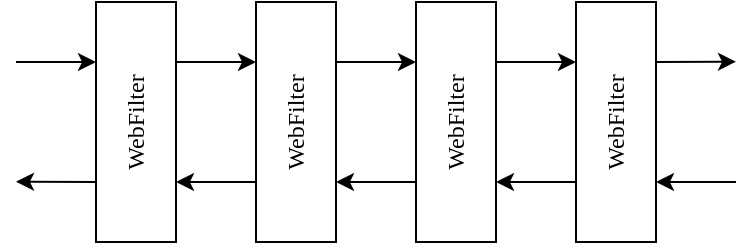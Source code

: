 <mxfile version="14.4.3" type="device" pages="6"><diagram id="INsGj19NE4y17vhTsg02" name="WebFilter"><mxGraphModel dx="1038" dy="548" grid="1" gridSize="10" guides="1" tooltips="1" connect="1" arrows="1" fold="1" page="1" pageScale="1" pageWidth="827" pageHeight="1169" math="0" shadow="0"><root><mxCell id="0"/><mxCell id="1" parent="0"/><mxCell id="e8nJYLNTU3flBM9s5x7H-12" style="rounded=0;orthogonalLoop=1;jettySize=auto;html=1;exitX=1;exitY=0.25;exitDx=0;exitDy=0;entryX=0;entryY=0.25;entryDx=0;entryDy=0;" parent="1" source="e8nJYLNTU3flBM9s5x7H-1" target="e8nJYLNTU3flBM9s5x7H-3" edge="1"><mxGeometry relative="1" as="geometry"/></mxCell><mxCell id="e8nJYLNTU3flBM9s5x7H-20" style="rounded=0;orthogonalLoop=1;jettySize=auto;html=1;exitX=0;exitY=0.75;exitDx=0;exitDy=0;" parent="1" source="e8nJYLNTU3flBM9s5x7H-1" edge="1"><mxGeometry relative="1" as="geometry"><mxPoint x="40" y="129.857" as="targetPoint"/></mxGeometry></mxCell><mxCell id="e8nJYLNTU3flBM9s5x7H-1" value="WebFilter" style="rounded=0;whiteSpace=wrap;html=1;horizontal=0;fontFamily=Lucida Console;" parent="1" vertex="1"><mxGeometry x="80" y="40" width="40" height="120" as="geometry"/></mxCell><mxCell id="e8nJYLNTU3flBM9s5x7H-15" style="rounded=0;orthogonalLoop=1;jettySize=auto;html=1;exitX=1;exitY=0.25;exitDx=0;exitDy=0;entryX=0;entryY=0.25;entryDx=0;entryDy=0;" parent="1" source="e8nJYLNTU3flBM9s5x7H-2" target="e8nJYLNTU3flBM9s5x7H-4" edge="1"><mxGeometry relative="1" as="geometry"/></mxCell><mxCell id="e8nJYLNTU3flBM9s5x7H-17" style="rounded=0;orthogonalLoop=1;jettySize=auto;html=1;exitX=0;exitY=0.75;exitDx=0;exitDy=0;entryX=1;entryY=0.75;entryDx=0;entryDy=0;" parent="1" source="e8nJYLNTU3flBM9s5x7H-2" target="e8nJYLNTU3flBM9s5x7H-3" edge="1"><mxGeometry relative="1" as="geometry"/></mxCell><mxCell id="e8nJYLNTU3flBM9s5x7H-2" value="WebFilter" style="rounded=0;whiteSpace=wrap;html=1;horizontal=0;fontFamily=Lucida Console;" parent="1" vertex="1"><mxGeometry x="240" y="40" width="40" height="120" as="geometry"/></mxCell><mxCell id="e8nJYLNTU3flBM9s5x7H-14" style="rounded=0;orthogonalLoop=1;jettySize=auto;html=1;exitX=1;exitY=0.25;exitDx=0;exitDy=0;entryX=0;entryY=0.25;entryDx=0;entryDy=0;" parent="1" source="e8nJYLNTU3flBM9s5x7H-3" target="e8nJYLNTU3flBM9s5x7H-2" edge="1"><mxGeometry relative="1" as="geometry"/></mxCell><mxCell id="e8nJYLNTU3flBM9s5x7H-18" style="rounded=0;orthogonalLoop=1;jettySize=auto;html=1;exitX=0;exitY=0.75;exitDx=0;exitDy=0;entryX=1;entryY=0.75;entryDx=0;entryDy=0;" parent="1" source="e8nJYLNTU3flBM9s5x7H-3" target="e8nJYLNTU3flBM9s5x7H-1" edge="1"><mxGeometry relative="1" as="geometry"/></mxCell><mxCell id="e8nJYLNTU3flBM9s5x7H-3" value="WebFilter" style="rounded=0;whiteSpace=wrap;html=1;horizontal=0;fontFamily=Lucida Console;" parent="1" vertex="1"><mxGeometry x="160" y="40" width="40" height="120" as="geometry"/></mxCell><mxCell id="e8nJYLNTU3flBM9s5x7H-16" style="rounded=0;orthogonalLoop=1;jettySize=auto;html=1;exitX=0;exitY=0.75;exitDx=0;exitDy=0;entryX=1;entryY=0.75;entryDx=0;entryDy=0;" parent="1" source="e8nJYLNTU3flBM9s5x7H-4" target="e8nJYLNTU3flBM9s5x7H-2" edge="1"><mxGeometry relative="1" as="geometry"/></mxCell><mxCell id="e8nJYLNTU3flBM9s5x7H-21" style="rounded=0;orthogonalLoop=1;jettySize=auto;html=1;exitX=1;exitY=0.25;exitDx=0;exitDy=0;" parent="1" source="e8nJYLNTU3flBM9s5x7H-4" edge="1"><mxGeometry relative="1" as="geometry"><mxPoint x="400" y="69.857" as="targetPoint"/></mxGeometry></mxCell><mxCell id="e8nJYLNTU3flBM9s5x7H-4" value="WebFilter" style="rounded=0;whiteSpace=wrap;html=1;horizontal=0;fontFamily=Lucida Console;" parent="1" vertex="1"><mxGeometry x="320" y="40" width="40" height="120" as="geometry"/></mxCell><mxCell id="e8nJYLNTU3flBM9s5x7H-19" style="rounded=0;orthogonalLoop=1;jettySize=auto;html=1;entryX=0;entryY=0.25;entryDx=0;entryDy=0;" parent="1" target="e8nJYLNTU3flBM9s5x7H-1" edge="1"><mxGeometry relative="1" as="geometry"><mxPoint x="40" y="70" as="sourcePoint"/><mxPoint x="70" y="90" as="targetPoint"/></mxGeometry></mxCell><mxCell id="e8nJYLNTU3flBM9s5x7H-22" style="rounded=0;orthogonalLoop=1;jettySize=auto;html=1;entryX=1;entryY=0.75;entryDx=0;entryDy=0;" parent="1" target="e8nJYLNTU3flBM9s5x7H-4" edge="1"><mxGeometry relative="1" as="geometry"><mxPoint x="400" y="130" as="sourcePoint"/><mxPoint x="360" y="140" as="targetPoint"/></mxGeometry></mxCell></root></mxGraphModel></diagram><diagram id="vtHeplKqK4hlfpbMbXCD" name="WebFilter - sample"><mxGraphModel dx="716" dy="378" grid="1" gridSize="10" guides="1" tooltips="1" connect="1" arrows="1" fold="1" page="1" pageScale="1" pageWidth="827" pageHeight="1169" math="0" shadow="0"><root><mxCell id="yGyiL7U-hBLYi1Ir2Ibq-0"/><mxCell id="yGyiL7U-hBLYi1Ir2Ibq-1" parent="yGyiL7U-hBLYi1Ir2Ibq-0"/><mxCell id="BKNq5CFLdUPYfzC3ZP60-0" style="rounded=0;orthogonalLoop=1;jettySize=auto;html=1;exitX=1;exitY=0.25;exitDx=0;exitDy=0;entryX=0;entryY=0.25;entryDx=0;entryDy=0;fontFamily=Lucida Console;" edge="1" parent="yGyiL7U-hBLYi1Ir2Ibq-1" source="BKNq5CFLdUPYfzC3ZP60-2" target="BKNq5CFLdUPYfzC3ZP60-8"><mxGeometry relative="1" as="geometry"/></mxCell><mxCell id="BKNq5CFLdUPYfzC3ZP60-1" style="rounded=0;orthogonalLoop=1;jettySize=auto;html=1;exitX=0;exitY=0.75;exitDx=0;exitDy=0;fontFamily=Lucida Console;" edge="1" parent="yGyiL7U-hBLYi1Ir2Ibq-1" source="BKNq5CFLdUPYfzC3ZP60-2"><mxGeometry relative="1" as="geometry"><mxPoint x="40" y="145" as="targetPoint"/></mxGeometry></mxCell><mxCell id="BKNq5CFLdUPYfzC3ZP60-2" value="MetricsWebFilter" style="rounded=0;whiteSpace=wrap;html=1;horizontal=0;fontFamily=Lucida Console;" vertex="1" parent="yGyiL7U-hBLYi1Ir2Ibq-1"><mxGeometry x="80" y="40" width="40" height="140" as="geometry"/></mxCell><mxCell id="BKNq5CFLdUPYfzC3ZP60-3" style="rounded=0;orthogonalLoop=1;jettySize=auto;html=1;exitX=1;exitY=0.25;exitDx=0;exitDy=0;fontFamily=Lucida Console;" edge="1" parent="yGyiL7U-hBLYi1Ir2Ibq-1" source="BKNq5CFLdUPYfzC3ZP60-5"><mxGeometry relative="1" as="geometry"><mxPoint x="320" y="75" as="targetPoint"/></mxGeometry></mxCell><mxCell id="BKNq5CFLdUPYfzC3ZP60-4" style="rounded=0;orthogonalLoop=1;jettySize=auto;html=1;exitX=0;exitY=0.75;exitDx=0;exitDy=0;entryX=1;entryY=0.75;entryDx=0;entryDy=0;fontFamily=Lucida Console;" edge="1" parent="yGyiL7U-hBLYi1Ir2Ibq-1" source="BKNq5CFLdUPYfzC3ZP60-5" target="BKNq5CFLdUPYfzC3ZP60-8"><mxGeometry relative="1" as="geometry"/></mxCell><mxCell id="BKNq5CFLdUPYfzC3ZP60-5" value="HeadersFilter" style="rounded=0;whiteSpace=wrap;html=1;horizontal=0;fontFamily=Lucida Console;" vertex="1" parent="yGyiL7U-hBLYi1Ir2Ibq-1"><mxGeometry x="240" y="40" width="40" height="140" as="geometry"/></mxCell><mxCell id="BKNq5CFLdUPYfzC3ZP60-6" style="rounded=0;orthogonalLoop=1;jettySize=auto;html=1;exitX=1;exitY=0.25;exitDx=0;exitDy=0;entryX=0;entryY=0.25;entryDx=0;entryDy=0;fontFamily=Lucida Console;" edge="1" parent="yGyiL7U-hBLYi1Ir2Ibq-1" source="BKNq5CFLdUPYfzC3ZP60-8" target="BKNq5CFLdUPYfzC3ZP60-5"><mxGeometry relative="1" as="geometry"/></mxCell><mxCell id="BKNq5CFLdUPYfzC3ZP60-7" style="rounded=0;orthogonalLoop=1;jettySize=auto;html=1;exitX=0;exitY=0.75;exitDx=0;exitDy=0;entryX=1;entryY=0.75;entryDx=0;entryDy=0;fontFamily=Lucida Console;" edge="1" parent="yGyiL7U-hBLYi1Ir2Ibq-1" source="BKNq5CFLdUPYfzC3ZP60-8" target="BKNq5CFLdUPYfzC3ZP60-2"><mxGeometry relative="1" as="geometry"/></mxCell><mxCell id="BKNq5CFLdUPYfzC3ZP60-8" value="WebFilterChainProxy" style="rounded=0;whiteSpace=wrap;html=1;horizontal=0;fontFamily=Lucida Console;" vertex="1" parent="yGyiL7U-hBLYi1Ir2Ibq-1"><mxGeometry x="160" y="40" width="40" height="140" as="geometry"/></mxCell><mxCell id="BKNq5CFLdUPYfzC3ZP60-9" style="rounded=0;orthogonalLoop=1;jettySize=auto;html=1;entryX=1;entryY=0.75;entryDx=0;entryDy=0;fontFamily=Lucida Console;" edge="1" parent="yGyiL7U-hBLYi1Ir2Ibq-1" target="BKNq5CFLdUPYfzC3ZP60-5"><mxGeometry relative="1" as="geometry"><mxPoint x="320" y="145" as="sourcePoint"/></mxGeometry></mxCell><mxCell id="BKNq5CFLdUPYfzC3ZP60-12" style="rounded=0;orthogonalLoop=1;jettySize=auto;html=1;entryX=0;entryY=0.25;entryDx=0;entryDy=0;fontFamily=Lucida Console;" edge="1" parent="yGyiL7U-hBLYi1Ir2Ibq-1" target="BKNq5CFLdUPYfzC3ZP60-2"><mxGeometry relative="1" as="geometry"><mxPoint x="40" y="75" as="sourcePoint"/><mxPoint x="70" y="90" as="targetPoint"/></mxGeometry></mxCell></root></mxGraphModel></diagram><diagram name="WebFilter - ServerWebExchangeReactorContextWebFilter" id="Vuu1TOnax6_1tu5ZBRcQ"><mxGraphModel dx="1029" dy="548" grid="1" gridSize="10" guides="1" tooltips="1" connect="1" arrows="1" fold="1" page="1" pageScale="1" pageWidth="827" pageHeight="1169" math="0" shadow="0"><root><mxCell id="1gv_JB2Yxs4mmamlClW--0"/><mxCell id="1gv_JB2Yxs4mmamlClW--1" parent="1gv_JB2Yxs4mmamlClW--0"/><mxCell id="a1_Stft8F4IO3RaK1XYy-0" value="&lt;span style=&quot;background-color: rgb(255, 255, 255); font-size: 14px;&quot;&gt;WebFilterChainProxy&lt;/span&gt;" style="rounded=0;whiteSpace=wrap;html=1;fontFamily=Lucida Console;verticalAlign=top;fontSize=14;" vertex="1" parent="1gv_JB2Yxs4mmamlClW--1"><mxGeometry x="60" y="40" width="640" height="380" as="geometry"/></mxCell><mxCell id="1gv_JB2Yxs4mmamlClW--2" style="rounded=0;orthogonalLoop=1;jettySize=auto;html=1;exitX=1;exitY=0.25;exitDx=0;exitDy=0;entryX=0;entryY=0.25;entryDx=0;entryDy=0;fontFamily=Lucida Console;" edge="1" parent="1gv_JB2Yxs4mmamlClW--1" source="1gv_JB2Yxs4mmamlClW--4" target="1gv_JB2Yxs4mmamlClW--10"><mxGeometry relative="1" as="geometry"/></mxCell><mxCell id="1gv_JB2Yxs4mmamlClW--3" style="rounded=0;orthogonalLoop=1;jettySize=auto;html=1;exitX=0;exitY=0.75;exitDx=0;exitDy=0;fontFamily=Lucida Console;dashed=1;" edge="1" parent="1gv_JB2Yxs4mmamlClW--1" source="1gv_JB2Yxs4mmamlClW--4"><mxGeometry relative="1" as="geometry"><mxPoint x="40" y="320" as="targetPoint"/></mxGeometry></mxCell><mxCell id="1gv_JB2Yxs4mmamlClW--4" value="ServerWebExchangeReactorContextWebFilter" style="rounded=0;whiteSpace=wrap;html=1;horizontal=0;fontFamily=Lucida Console;" vertex="1" parent="1gv_JB2Yxs4mmamlClW--1"><mxGeometry x="80" y="80" width="40" height="320" as="geometry"/></mxCell><mxCell id="1gv_JB2Yxs4mmamlClW--6" style="rounded=0;orthogonalLoop=1;jettySize=auto;html=1;exitX=0;exitY=0.75;exitDx=0;exitDy=0;entryX=1;entryY=0.75;entryDx=0;entryDy=0;fontFamily=Lucida Console;" edge="1" parent="1gv_JB2Yxs4mmamlClW--1" source="1gv_JB2Yxs4mmamlClW--7" target="1gv_JB2Yxs4mmamlClW--10"><mxGeometry relative="1" as="geometry"/></mxCell><mxCell id="1gv_JB2Yxs4mmamlClW--7" value="ReactorContextWebFilter" style="rounded=0;whiteSpace=wrap;html=1;horizontal=0;fontFamily=Lucida Console;" vertex="1" parent="1gv_JB2Yxs4mmamlClW--1"><mxGeometry x="240" y="80" width="40" height="320" as="geometry"/></mxCell><mxCell id="1gv_JB2Yxs4mmamlClW--8" style="rounded=0;orthogonalLoop=1;jettySize=auto;html=1;exitX=1;exitY=0.25;exitDx=0;exitDy=0;entryX=0;entryY=0.25;entryDx=0;entryDy=0;fontFamily=Lucida Console;" edge="1" parent="1gv_JB2Yxs4mmamlClW--1" source="1gv_JB2Yxs4mmamlClW--10" target="1gv_JB2Yxs4mmamlClW--7"><mxGeometry relative="1" as="geometry"/></mxCell><mxCell id="1gv_JB2Yxs4mmamlClW--9" style="rounded=0;orthogonalLoop=1;jettySize=auto;html=1;exitX=0;exitY=0.75;exitDx=0;exitDy=0;entryX=1;entryY=0.75;entryDx=0;entryDy=0;fontFamily=Lucida Console;" edge="1" parent="1gv_JB2Yxs4mmamlClW--1" source="1gv_JB2Yxs4mmamlClW--10" target="1gv_JB2Yxs4mmamlClW--4"><mxGeometry relative="1" as="geometry"/></mxCell><mxCell id="1gv_JB2Yxs4mmamlClW--10" value="HttpHeaderWriterWebFilter" style="rounded=0;whiteSpace=wrap;html=1;horizontal=0;fontFamily=Lucida Console;" vertex="1" parent="1gv_JB2Yxs4mmamlClW--1"><mxGeometry x="160" y="80" width="40" height="320" as="geometry"/></mxCell><mxCell id="1gv_JB2Yxs4mmamlClW--12" style="rounded=0;orthogonalLoop=1;jettySize=auto;html=1;entryX=0;entryY=0.25;entryDx=0;entryDy=0;fontFamily=Lucida Console;dashed=1;" edge="1" parent="1gv_JB2Yxs4mmamlClW--1" target="1gv_JB2Yxs4mmamlClW--4"><mxGeometry relative="1" as="geometry"><mxPoint x="40" y="160" as="sourcePoint"/><mxPoint x="70" y="130" as="targetPoint"/></mxGeometry></mxCell><mxCell id="1gv_JB2Yxs4mmamlClW--13" style="rounded=0;orthogonalLoop=1;jettySize=auto;html=1;exitX=1;exitY=0.25;exitDx=0;exitDy=0;entryX=0;entryY=0.25;entryDx=0;entryDy=0;fontFamily=Lucida Console;" edge="1" parent="1gv_JB2Yxs4mmamlClW--1" source="1gv_JB2Yxs4mmamlClW--15" target="1gv_JB2Yxs4mmamlClW--20"><mxGeometry relative="1" as="geometry"/></mxCell><mxCell id="1gv_JB2Yxs4mmamlClW--14" style="rounded=0;orthogonalLoop=1;jettySize=auto;html=1;exitX=0;exitY=0.75;exitDx=0;exitDy=0;entryX=1;entryY=0.75;entryDx=0;entryDy=0;fontFamily=Lucida Console;" edge="1" parent="1gv_JB2Yxs4mmamlClW--1" source="1gv_JB2Yxs4mmamlClW--15" target="1gv_JB2Yxs4mmamlClW--7"><mxGeometry relative="1" as="geometry"><mxPoint x="320" y="268" as="targetPoint"/></mxGeometry></mxCell><mxCell id="1gv_JB2Yxs4mmamlClW--15" value="OAuth2AuthorizationRequestRedirectWebFilter" style="rounded=0;whiteSpace=wrap;html=1;horizontal=0;fontFamily=Lucida Console;" vertex="1" parent="1gv_JB2Yxs4mmamlClW--1"><mxGeometry x="320" y="80" width="40" height="320" as="geometry"/></mxCell><mxCell id="1gv_JB2Yxs4mmamlClW--16" style="rounded=0;orthogonalLoop=1;jettySize=auto;html=1;exitX=0;exitY=0.75;exitDx=0;exitDy=0;entryX=1;entryY=0.75;entryDx=0;entryDy=0;fontFamily=Lucida Console;" edge="1" parent="1gv_JB2Yxs4mmamlClW--1" source="1gv_JB2Yxs4mmamlClW--17" target="1gv_JB2Yxs4mmamlClW--20"><mxGeometry relative="1" as="geometry"/></mxCell><mxCell id="1gv_JB2Yxs4mmamlClW--26" style="edgeStyle=none;rounded=0;orthogonalLoop=1;jettySize=auto;html=1;exitX=1;exitY=0.25;exitDx=0;exitDy=0;entryX=0;entryY=0.25;entryDx=0;entryDy=0;fontFamily=Lucida Console;" edge="1" parent="1gv_JB2Yxs4mmamlClW--1" source="1gv_JB2Yxs4mmamlClW--17" target="1gv_JB2Yxs4mmamlClW--25"><mxGeometry relative="1" as="geometry"/></mxCell><mxCell id="1gv_JB2Yxs4mmamlClW--17" value="AuthenticationWebFilter" style="rounded=0;whiteSpace=wrap;html=1;horizontal=0;fontFamily=Lucida Console;" vertex="1" parent="1gv_JB2Yxs4mmamlClW--1"><mxGeometry x="480" y="80" width="40" height="320" as="geometry"/></mxCell><mxCell id="1gv_JB2Yxs4mmamlClW--18" style="rounded=0;orthogonalLoop=1;jettySize=auto;html=1;exitX=1;exitY=0.25;exitDx=0;exitDy=0;entryX=0;entryY=0.25;entryDx=0;entryDy=0;fontFamily=Lucida Console;" edge="1" parent="1gv_JB2Yxs4mmamlClW--1" source="1gv_JB2Yxs4mmamlClW--20" target="1gv_JB2Yxs4mmamlClW--17"><mxGeometry relative="1" as="geometry"/></mxCell><mxCell id="1gv_JB2Yxs4mmamlClW--19" style="rounded=0;orthogonalLoop=1;jettySize=auto;html=1;exitX=0;exitY=0.75;exitDx=0;exitDy=0;entryX=1;entryY=0.75;entryDx=0;entryDy=0;fontFamily=Lucida Console;" edge="1" parent="1gv_JB2Yxs4mmamlClW--1" source="1gv_JB2Yxs4mmamlClW--20" target="1gv_JB2Yxs4mmamlClW--15"><mxGeometry relative="1" as="geometry"/></mxCell><mxCell id="1gv_JB2Yxs4mmamlClW--20" value="OAuth2LoginAuthenticationWebFilter" style="rounded=0;whiteSpace=wrap;html=1;horizontal=0;fontFamily=Lucida Console;" vertex="1" parent="1gv_JB2Yxs4mmamlClW--1"><mxGeometry x="400" y="80" width="40" height="320" as="geometry"/></mxCell><mxCell id="1gv_JB2Yxs4mmamlClW--21" style="rounded=0;orthogonalLoop=1;jettySize=auto;html=1;entryX=0;entryY=0.25;entryDx=0;entryDy=0;exitX=1;exitY=0.25;exitDx=0;exitDy=0;fontFamily=Lucida Console;" edge="1" parent="1gv_JB2Yxs4mmamlClW--1" target="1gv_JB2Yxs4mmamlClW--15" source="1gv_JB2Yxs4mmamlClW--7"><mxGeometry relative="1" as="geometry"><mxPoint x="320" y="143" as="sourcePoint"/><mxPoint x="350" y="130" as="targetPoint"/></mxGeometry></mxCell><mxCell id="1gv_JB2Yxs4mmamlClW--22" style="rounded=0;orthogonalLoop=1;jettySize=auto;html=1;exitX=0;exitY=0.75;exitDx=0;exitDy=0;entryX=1;entryY=0.75;entryDx=0;entryDy=0;fontFamily=Lucida Console;" edge="1" parent="1gv_JB2Yxs4mmamlClW--1" source="1gv_JB2Yxs4mmamlClW--23" target="1gv_JB2Yxs4mmamlClW--25"><mxGeometry relative="1" as="geometry"/></mxCell><mxCell id="1gv_JB2Yxs4mmamlClW--28" style="edgeStyle=none;rounded=0;orthogonalLoop=1;jettySize=auto;html=1;exitX=1;exitY=0.25;exitDx=0;exitDy=0;fontFamily=Lucida Console;dashed=1;" edge="1" parent="1gv_JB2Yxs4mmamlClW--1" source="1gv_JB2Yxs4mmamlClW--23"><mxGeometry relative="1" as="geometry"><mxPoint x="720" y="160" as="targetPoint"/></mxGeometry></mxCell><mxCell id="1gv_JB2Yxs4mmamlClW--29" style="edgeStyle=none;rounded=0;orthogonalLoop=1;jettySize=auto;html=1;exitX=1;exitY=0.75;exitDx=0;exitDy=0;fontFamily=Lucida Console;dashed=1;" edge="1" parent="1gv_JB2Yxs4mmamlClW--1" source="1gv_JB2Yxs4mmamlClW--23"><mxGeometry relative="1" as="geometry"><mxPoint x="720" y="320" as="targetPoint"/></mxGeometry></mxCell><mxCell id="1gv_JB2Yxs4mmamlClW--23" value="ServerRequestCacheWebFilter" style="rounded=0;whiteSpace=wrap;html=1;horizontal=0;fontFamily=Lucida Console;" vertex="1" parent="1gv_JB2Yxs4mmamlClW--1"><mxGeometry x="640" y="80" width="40" height="320" as="geometry"/></mxCell><mxCell id="1gv_JB2Yxs4mmamlClW--24" style="rounded=0;orthogonalLoop=1;jettySize=auto;html=1;exitX=1;exitY=0.25;exitDx=0;exitDy=0;entryX=0;entryY=0.25;entryDx=0;entryDy=0;fontFamily=Lucida Console;" edge="1" parent="1gv_JB2Yxs4mmamlClW--1" source="1gv_JB2Yxs4mmamlClW--25" target="1gv_JB2Yxs4mmamlClW--23"><mxGeometry relative="1" as="geometry"/></mxCell><mxCell id="1gv_JB2Yxs4mmamlClW--27" style="edgeStyle=none;rounded=0;orthogonalLoop=1;jettySize=auto;html=1;exitX=0;exitY=0.75;exitDx=0;exitDy=0;entryX=1;entryY=0.75;entryDx=0;entryDy=0;fontFamily=Lucida Console;" edge="1" parent="1gv_JB2Yxs4mmamlClW--1" source="1gv_JB2Yxs4mmamlClW--25" target="1gv_JB2Yxs4mmamlClW--17"><mxGeometry relative="1" as="geometry"/></mxCell><mxCell id="1gv_JB2Yxs4mmamlClW--25" value="SecurityContextServerWebExchangeWebFilter" style="rounded=0;whiteSpace=wrap;html=1;horizontal=0;fontFamily=Lucida Console;" vertex="1" parent="1gv_JB2Yxs4mmamlClW--1"><mxGeometry x="560" y="80" width="40" height="320" as="geometry"/></mxCell></root></mxGraphModel></diagram><diagram name="Login - workflow - before" id="cad8LYuQi-QsfasYpUCv"><mxGraphModel dx="1029" dy="548" grid="1" gridSize="10" guides="1" tooltips="1" connect="1" arrows="1" fold="1" page="1" pageScale="1" pageWidth="827" pageHeight="1169" math="0" shadow="0"><root><mxCell id="Yjy1D24IZTTsYDcvnJks-0"/><mxCell id="Yjy1D24IZTTsYDcvnJks-1" parent="Yjy1D24IZTTsYDcvnJks-0"/><mxCell id="Dm6QweoyzStD8glFhPb6-0" value="OAuth2AuthorizationRequestRedirectWebFilter" style="rounded=0;whiteSpace=wrap;html=1;fontFamily=Lucida Console;fontSize=14;verticalAlign=top;" vertex="1" parent="Yjy1D24IZTTsYDcvnJks-1"><mxGeometry x="160" y="40" width="400" height="180" as="geometry"/></mxCell><mxCell id="Dm6QweoyzStD8glFhPb6-1" value="&lt;i&gt;found&lt;/i&gt;&lt;br&gt;sendRedirect()" style="edgeStyle=none;rounded=0;orthogonalLoop=1;jettySize=auto;html=1;exitX=0.5;exitY=1;exitDx=0;exitDy=0;entryX=0.5;entryY=0;entryDx=0;entryDy=0;fontFamily=Lucida Console;fontSize=12;" edge="1" parent="Yjy1D24IZTTsYDcvnJks-1" source="Dm6QweoyzStD8glFhPb6-3" target="Dm6QweoyzStD8glFhPb6-5"><mxGeometry relative="1" as="geometry"/></mxCell><mxCell id="Dm6QweoyzStD8glFhPb6-2" value="&lt;i&gt;empty&lt;/i&gt;&lt;br&gt;chain.filter()" style="edgeStyle=none;rounded=0;orthogonalLoop=1;jettySize=auto;html=1;exitX=1;exitY=0.5;exitDx=0;exitDy=0;entryX=0;entryY=0.25;entryDx=0;entryDy=0;fontFamily=Lucida Console;fontSize=12;" edge="1" parent="Yjy1D24IZTTsYDcvnJks-1" source="Dm6QweoyzStD8glFhPb6-3" target="Dm6QweoyzStD8glFhPb6-10"><mxGeometry relative="1" as="geometry"><mxPoint x="860" y="80" as="targetPoint"/></mxGeometry></mxCell><mxCell id="Dm6QweoyzStD8glFhPb6-3" value="ServerOAuth2AuthorizationRequestResolver" style="rounded=0;whiteSpace=wrap;html=1;fontFamily=Lucida Console;fontSize=12;fillColor=#fad9d5;strokeColor=#ae4132;" vertex="1" parent="Yjy1D24IZTTsYDcvnJks-1"><mxGeometry x="240" y="80" width="300" height="40" as="geometry"/></mxCell><mxCell id="Dm6QweoyzStD8glFhPb6-4" value="&lt;i style=&quot;font-size: 12px;&quot;&gt;redirect&lt;/i&gt;" style="edgeStyle=none;rounded=0;orthogonalLoop=1;jettySize=auto;html=1;fontFamily=Lucida Console;fontSize=12;" edge="1" parent="Yjy1D24IZTTsYDcvnJks-1" source="Dm6QweoyzStD8glFhPb6-5" target="Dm6QweoyzStD8glFhPb6-7"><mxGeometry relative="1" as="geometry"/></mxCell><mxCell id="Dm6QweoyzStD8glFhPb6-5" value="ServerRedirectStrategy" style="rounded=0;whiteSpace=wrap;html=1;fontFamily=Lucida Console;fontSize=12;" vertex="1" parent="Yjy1D24IZTTsYDcvnJks-1"><mxGeometry x="240" y="160" width="300" height="40" as="geometry"/></mxCell><mxCell id="Dm6QweoyzStD8glFhPb6-6" value="filter()" style="endArrow=classic;html=1;fontFamily=Lucida Console;fontSize=12;entryX=0;entryY=0.25;entryDx=0;entryDy=0;exitX=1;exitY=0.25;exitDx=0;exitDy=0;" edge="1" parent="Yjy1D24IZTTsYDcvnJks-1" source="Dm6QweoyzStD8glFhPb6-9" target="Dm6QweoyzStD8glFhPb6-0"><mxGeometry width="50" height="50" relative="1" as="geometry"><mxPoint x="60" y="130" as="sourcePoint"/><mxPoint x="490" y="200" as="targetPoint"/></mxGeometry></mxCell><mxCell id="Dm6QweoyzStD8glFhPb6-7" value="OpenID" style="rounded=0;whiteSpace=wrap;html=1;fontFamily=Lucida Console;fontSize=14;" vertex="1" parent="Yjy1D24IZTTsYDcvnJks-1"><mxGeometry x="330" y="260" width="120" height="60" as="geometry"/></mxCell><mxCell id="Dm6QweoyzStD8glFhPb6-8" value="&lt;span style=&quot;font-size: 12px ; background-color: rgb(248 , 249 , 250)&quot;&gt;resolve()&lt;/span&gt;" style="edgeStyle=none;rounded=0;orthogonalLoop=1;jettySize=auto;html=1;exitX=0;exitY=0.25;exitDx=0;exitDy=0;entryX=0;entryY=0.5;entryDx=0;entryDy=0;fontFamily=Lucida Console;fontSize=14;" edge="1" parent="Yjy1D24IZTTsYDcvnJks-1" source="Dm6QweoyzStD8glFhPb6-0" target="Dm6QweoyzStD8glFhPb6-3"><mxGeometry relative="1" as="geometry"/></mxCell><mxCell id="Dm6QweoyzStD8glFhPb6-9" value="WebFilter" style="rounded=0;whiteSpace=wrap;html=1;fontFamily=Lucida Console;fontSize=14;verticalAlign=middle;horizontal=0;" vertex="1" parent="Yjy1D24IZTTsYDcvnJks-1"><mxGeometry x="40" y="40" width="40" height="180" as="geometry"/></mxCell><mxCell id="Dm6QweoyzStD8glFhPb6-10" value="WebFilter" style="rounded=0;whiteSpace=wrap;html=1;fontFamily=Lucida Console;fontSize=14;verticalAlign=middle;horizontal=0;" vertex="1" parent="Yjy1D24IZTTsYDcvnJks-1"><mxGeometry x="700" y="40" width="40" height="180" as="geometry"/></mxCell></root></mxGraphModel></diagram><diagram name="Login - workflow - after" id="gatcAxWD1IHE7KrAKw8P"><mxGraphModel dx="1038" dy="548" grid="1" gridSize="10" guides="1" tooltips="1" connect="1" arrows="1" fold="1" page="1" pageScale="1" pageWidth="827" pageHeight="1169" math="0" shadow="0"><root><mxCell id="rTigCXlN6m3Pb4BqvMfn-0"/><mxCell id="rTigCXlN6m3Pb4BqvMfn-1" parent="rTigCXlN6m3Pb4BqvMfn-0"/><mxCell id="rTigCXlN6m3Pb4BqvMfn-2" value="OAuth2LoginAuthenticationWebFilter" style="rounded=0;whiteSpace=wrap;html=1;fontFamily=Lucida Console;fontSize=14;verticalAlign=top;" parent="rTigCXlN6m3Pb4BqvMfn-1" vertex="1"><mxGeometry x="160" y="40" width="340" height="310" as="geometry"/></mxCell><mxCell id="rTigCXlN6m3Pb4BqvMfn-3" value="&lt;i&gt;match&lt;/i&gt;&lt;br&gt;authenticate()" style="edgeStyle=none;rounded=0;orthogonalLoop=1;jettySize=auto;html=1;exitX=0.5;exitY=1;exitDx=0;exitDy=0;entryX=0.5;entryY=0;entryDx=0;entryDy=0;fontFamily=Lucida Console;fontSize=12;" parent="rTigCXlN6m3Pb4BqvMfn-1" source="rTigCXlN6m3Pb4BqvMfn-5" target="rTigCXlN6m3Pb4BqvMfn-7" edge="1"><mxGeometry relative="1" as="geometry"/></mxCell><mxCell id="rTigCXlN6m3Pb4BqvMfn-4" value="&lt;i&gt;empty&lt;/i&gt;&lt;br&gt;chain.filter()" style="edgeStyle=none;rounded=0;orthogonalLoop=1;jettySize=auto;html=1;exitX=1;exitY=0.5;exitDx=0;exitDy=0;entryX=0;entryY=0.25;entryDx=0;entryDy=0;fontFamily=Lucida Console;fontSize=12;" parent="rTigCXlN6m3Pb4BqvMfn-1" source="rTigCXlN6m3Pb4BqvMfn-5" target="rTigCXlN6m3Pb4BqvMfn-12" edge="1"><mxGeometry relative="1" as="geometry"><mxPoint x="860" y="80" as="targetPoint"/></mxGeometry></mxCell><mxCell id="rTigCXlN6m3Pb4BqvMfn-5" value="ServerWebExchangeMatcher" style="rounded=0;whiteSpace=wrap;html=1;fontFamily=Lucida Console;fontSize=12;" parent="rTigCXlN6m3Pb4BqvMfn-1" vertex="1"><mxGeometry x="180" y="80" width="300" height="40" as="geometry"/></mxCell><mxCell id="odSZ3zi8_DsOkxphmrjw-1" style="edgeStyle=none;rounded=0;orthogonalLoop=1;jettySize=auto;html=1;fontFamily=Lucida Console;fontSize=12;" parent="rTigCXlN6m3Pb4BqvMfn-1" source="rTigCXlN6m3Pb4BqvMfn-7" target="odSZ3zi8_DsOkxphmrjw-0" edge="1"><mxGeometry relative="1" as="geometry"/></mxCell><mxCell id="rTigCXlN6m3Pb4BqvMfn-7" value="ReactiveAuthenticationManager" style="rounded=0;whiteSpace=wrap;html=1;fontFamily=Lucida Console;fontSize=12;" parent="rTigCXlN6m3Pb4BqvMfn-1" vertex="1"><mxGeometry x="180" y="160" width="300" height="40" as="geometry"/></mxCell><mxCell id="rTigCXlN6m3Pb4BqvMfn-8" value="filter()" style="endArrow=classic;html=1;fontFamily=Lucida Console;fontSize=12;entryX=0;entryY=0.25;entryDx=0;entryDy=0;exitX=1;exitY=0.25;exitDx=0;exitDy=0;" parent="rTigCXlN6m3Pb4BqvMfn-1" source="rTigCXlN6m3Pb4BqvMfn-11" target="rTigCXlN6m3Pb4BqvMfn-2" edge="1"><mxGeometry width="50" height="50" relative="1" as="geometry"><mxPoint x="60" y="130" as="sourcePoint"/><mxPoint x="490" y="200" as="targetPoint"/></mxGeometry></mxCell><mxCell id="rTigCXlN6m3Pb4BqvMfn-10" value="" style="edgeStyle=none;rounded=0;orthogonalLoop=1;jettySize=auto;html=1;exitX=0;exitY=0.25;exitDx=0;exitDy=0;entryX=0;entryY=0.5;entryDx=0;entryDy=0;fontFamily=Lucida Console;fontSize=14;" parent="rTigCXlN6m3Pb4BqvMfn-1" source="rTigCXlN6m3Pb4BqvMfn-2" target="rTigCXlN6m3Pb4BqvMfn-5" edge="1"><mxGeometry relative="1" as="geometry"/></mxCell><mxCell id="rTigCXlN6m3Pb4BqvMfn-11" value="WebFilter" style="rounded=0;whiteSpace=wrap;html=1;fontFamily=Lucida Console;fontSize=14;verticalAlign=middle;horizontal=0;" parent="rTigCXlN6m3Pb4BqvMfn-1" vertex="1"><mxGeometry x="40" y="40" width="40" height="180" as="geometry"/></mxCell><mxCell id="rTigCXlN6m3Pb4BqvMfn-12" value="WebFilter" style="rounded=0;whiteSpace=wrap;html=1;fontFamily=Lucida Console;fontSize=14;verticalAlign=middle;horizontal=0;" parent="rTigCXlN6m3Pb4BqvMfn-1" vertex="1"><mxGeometry x="640" y="40" width="40" height="180" as="geometry"/></mxCell><mxCell id="odSZ3zi8_DsOkxphmrjw-5" value="onAuthenticationSuccess()" style="edgeStyle=none;rounded=0;orthogonalLoop=1;jettySize=auto;html=1;fontFamily=Lucida Console;fontSize=12;" parent="rTigCXlN6m3Pb4BqvMfn-1" source="odSZ3zi8_DsOkxphmrjw-0" target="odSZ3zi8_DsOkxphmrjw-4" edge="1"><mxGeometry relative="1" as="geometry"/></mxCell><mxCell id="odSZ3zi8_DsOkxphmrjw-0" value="onAuthenticationSuccess" style="rounded=0;whiteSpace=wrap;html=1;fontFamily=Lucida Console;fontSize=12;" parent="rTigCXlN6m3Pb4BqvMfn-1" vertex="1"><mxGeometry x="180" y="220" width="300" height="40" as="geometry"/></mxCell><mxCell id="odSZ3zi8_DsOkxphmrjw-4" value="ServerAuthenticationSuccessHandler" style="rounded=0;whiteSpace=wrap;html=1;fontFamily=Lucida Console;fontSize=12;fillColor=#fad9d5;strokeColor=#ae4132;" parent="rTigCXlN6m3Pb4BqvMfn-1" vertex="1"><mxGeometry x="180" y="290" width="300" height="40" as="geometry"/></mxCell></root></mxGraphModel></diagram><diagram id="ONncUwpvzSnTbJlAroc1" name="Workflow"><mxGraphModel dx="1730" dy="913" grid="1" gridSize="10" guides="1" tooltips="1" connect="1" arrows="1" fold="1" page="1" pageScale="1" pageWidth="827" pageHeight="1169" math="0" shadow="0"><root><mxCell id="SMO_Q5O1-dCkj5sTooLA-0"/><mxCell id="SMO_Q5O1-dCkj5sTooLA-1" parent="SMO_Q5O1-dCkj5sTooLA-0"/><mxCell id="SMO_Q5O1-dCkj5sTooLA-2" value="BFF" style="rounded=0;whiteSpace=wrap;html=1;fontFamily=Lucida Console;fontSize=14;verticalAlign=top;fillColor=#dae8fc;strokeColor=#6c8ebf;" parent="SMO_Q5O1-dCkj5sTooLA-1" vertex="1"><mxGeometry x="830" y="40" width="870" height="600" as="geometry"/></mxCell><mxCell id="SMO_Q5O1-dCkj5sTooLA-3" value="frontend" style="rounded=0;whiteSpace=wrap;html=1;fontFamily=Lucida Console;fontSize=12;verticalAlign=top;fillColor=#d5e8d4;strokeColor=#82b366;" parent="SMO_Q5O1-dCkj5sTooLA-1" vertex="1"><mxGeometry x="40" y="120" width="160" height="420" as="geometry"/></mxCell><mxCell id="ywFYcKuQq-_SSkO4UUUK-2" value="&lt;font style=&quot;font-size: 12px&quot;&gt;filter()&lt;/font&gt;" style="edgeStyle=none;rounded=0;orthogonalLoop=1;jettySize=auto;html=1;fontFamily=Lucida Console;fontSize=14;exitX=0;exitY=0.25;exitDx=0;exitDy=0;entryX=0;entryY=0.5;entryDx=0;entryDy=0;" parent="SMO_Q5O1-dCkj5sTooLA-1" source="SMO_Q5O1-dCkj5sTooLA-2" target="qGxZ6KlfYtzWBFGCWrTE-0" edge="1"><mxGeometry relative="1" as="geometry"><mxPoint x="1064.565" y="40" as="sourcePoint"/></mxGeometry></mxCell><mxCell id="qGxZ6KlfYtzWBFGCWrTE-0" value="OAuth2AuthorizationRequestRedirectWebFilter" style="rounded=0;whiteSpace=wrap;html=1;fontFamily=Lucida Console;fontSize=14;verticalAlign=top;" parent="SMO_Q5O1-dCkj5sTooLA-1" vertex="1"><mxGeometry x="920" y="80" width="700" height="340" as="geometry"/></mxCell><mxCell id="ywFYcKuQq-_SSkO4UUUK-0" value="SaveFinalRedirectUriAuthorizationRequestResolver" style="rounded=0;whiteSpace=wrap;html=1;fontFamily=Lucida Console;fontSize=14;fillColor=#fad9d5;strokeColor=#ae4132;verticalAlign=top;" parent="SMO_Q5O1-dCkj5sTooLA-1" vertex="1"><mxGeometry x="1020" y="120" width="580" height="200" as="geometry"/></mxCell><mxCell id="ywFYcKuQq-_SSkO4UUUK-3" value="WebSessionQueryRedirectionRequestCache" style="rounded=0;whiteSpace=wrap;html=1;fontFamily=Lucida Console;fontSize=14;fillColor=#fad9d5;strokeColor=#ae4132;" parent="SMO_Q5O1-dCkj5sTooLA-1" vertex="1"><mxGeometry x="1740" y="360" width="320" height="60" as="geometry"/></mxCell><mxCell id="ywFYcKuQq-_SSkO4UUUK-7" value="DefaultServerOAuth2AuthorizationRequestResolver" style="rounded=0;whiteSpace=wrap;html=1;fontFamily=Lucida Console;fontSize=14;" parent="SMO_Q5O1-dCkj5sTooLA-1" vertex="1"><mxGeometry x="1180" y="160" width="400" height="60" as="geometry"/></mxCell><mxCell id="ywFYcKuQq-_SSkO4UUUK-4" value="&lt;font style=&quot;font-size: 12px&quot;&gt;saveRedirection()&lt;/font&gt;" style="edgeStyle=none;rounded=0;orthogonalLoop=1;jettySize=auto;html=1;fontFamily=Lucida Console;fontSize=14;exitX=0;exitY=0.5;exitDx=0;exitDy=0;" parent="SMO_Q5O1-dCkj5sTooLA-1" source="ywFYcKuQq-_SSkO4UUUK-0" target="ywFYcKuQq-_SSkO4UUUK-3" edge="1"><mxGeometry relative="1" as="geometry"/></mxCell><mxCell id="ywFYcKuQq-_SSkO4UUUK-8" value="&lt;font style=&quot;font-size: 12px&quot;&gt;resolve()&lt;/font&gt;" style="edgeStyle=none;rounded=0;orthogonalLoop=1;jettySize=auto;html=1;exitX=0;exitY=0.5;exitDx=0;exitDy=0;fontFamily=Lucida Console;fontSize=14;" parent="SMO_Q5O1-dCkj5sTooLA-1" source="ywFYcKuQq-_SSkO4UUUK-0" target="ywFYcKuQq-_SSkO4UUUK-7" edge="1"><mxGeometry relative="1" as="geometry"/></mxCell><mxCell id="ywFYcKuQq-_SSkO4UUUK-16" value="&lt;div&gt;&lt;i&gt;Redirect&lt;/i&gt;&lt;/div&gt;&lt;div&gt;/api/auth/login/oauth2/code/{registrationId}&lt;br&gt;&lt;/div&gt;" style="edgeStyle=none;rounded=0;orthogonalLoop=1;jettySize=auto;html=1;fontFamily=Lucida Console;fontSize=14;" parent="SMO_Q5O1-dCkj5sTooLA-1" source="ywFYcKuQq-_SSkO4UUUK-10" target="ywFYcKuQq-_SSkO4UUUK-15" edge="1"><mxGeometry relative="1" as="geometry"/></mxCell><mxCell id="ywFYcKuQq-_SSkO4UUUK-10" value="OpenID" style="rounded=0;whiteSpace=wrap;html=1;fontFamily=Lucida Console;fontSize=14;" parent="SMO_Q5O1-dCkj5sTooLA-1" vertex="1"><mxGeometry x="1110" y="800" width="120" height="60" as="geometry"/></mxCell><mxCell id="ywFYcKuQq-_SSkO4UUUK-12" value="ServerRedirectStrategy" style="rounded=0;whiteSpace=wrap;html=1;fontFamily=Lucida Console;fontSize=14;" parent="SMO_Q5O1-dCkj5sTooLA-1" vertex="1"><mxGeometry x="1740" y="440" width="320" height="60" as="geometry"/></mxCell><mxCell id="ywFYcKuQq-_SSkO4UUUK-13" value="&lt;font style=&quot;font-size: 12px&quot;&gt;sendRedirect()&lt;/font&gt;" style="edgeStyle=none;rounded=0;orthogonalLoop=1;jettySize=auto;html=1;fontFamily=Lucida Console;fontSize=14;exitX=0;exitY=0.5;exitDx=0;exitDy=0;entryX=0;entryY=0.5;entryDx=0;entryDy=0;" parent="SMO_Q5O1-dCkj5sTooLA-1" source="qGxZ6KlfYtzWBFGCWrTE-0" target="ywFYcKuQq-_SSkO4UUUK-12" edge="1"><mxGeometry relative="1" as="geometry"/></mxCell><mxCell id="ywFYcKuQq-_SSkO4UUUK-9" value="&lt;font style=&quot;font-size: 12px&quot;&gt;resolve()&lt;/font&gt;" style="edgeStyle=none;rounded=0;orthogonalLoop=1;jettySize=auto;html=1;fontFamily=Lucida Console;fontSize=14;exitX=0;exitY=0.5;exitDx=0;exitDy=0;entryX=0;entryY=0.5;entryDx=0;entryDy=0;" parent="SMO_Q5O1-dCkj5sTooLA-1" source="qGxZ6KlfYtzWBFGCWrTE-0" target="ywFYcKuQq-_SSkO4UUUK-0" edge="1"><mxGeometry relative="1" as="geometry"/></mxCell><mxCell id="ywFYcKuQq-_SSkO4UUUK-14" value="Browser" style="rounded=0;whiteSpace=wrap;html=1;fontFamily=Lucida Console;fontSize=14;" parent="SMO_Q5O1-dCkj5sTooLA-1" vertex="1"><mxGeometry x="60" y="160" width="120" height="60" as="geometry"/></mxCell><mxCell id="SMO_Q5O1-dCkj5sTooLA-4" value="&lt;i&gt;Redirect&lt;/i&gt;&lt;br&gt;/api/auth/oauth2/authorization/adeo?redirect_uri=${encodeURI(window.location.href)}" style="edgeStyle=none;rounded=0;orthogonalLoop=1;jettySize=auto;html=1;fontFamily=Lucida Console;fontSize=12;entryX=0;entryY=0.25;entryDx=0;entryDy=0;" parent="SMO_Q5O1-dCkj5sTooLA-1" source="ywFYcKuQq-_SSkO4UUUK-14" target="SMO_Q5O1-dCkj5sTooLA-2" edge="1"><mxGeometry relative="1" as="geometry"/></mxCell><mxCell id="ywFYcKuQq-_SSkO4UUUK-17" value="&lt;i&gt;request&lt;/i&gt;&lt;br&gt;/login/oauth2/code/{registrationId}" style="edgeStyle=none;rounded=0;orthogonalLoop=1;jettySize=auto;html=1;fontFamily=Lucida Console;fontSize=14;entryX=0;entryY=0.75;entryDx=0;entryDy=0;" parent="SMO_Q5O1-dCkj5sTooLA-1" source="ywFYcKuQq-_SSkO4UUUK-15" target="SMO_Q5O1-dCkj5sTooLA-2" edge="1"><mxGeometry relative="1" as="geometry"/></mxCell><mxCell id="ywFYcKuQq-_SSkO4UUUK-15" value="NGINX" style="rounded=0;whiteSpace=wrap;html=1;fontFamily=Lucida Console;fontSize=14;" parent="SMO_Q5O1-dCkj5sTooLA-1" vertex="1"><mxGeometry x="60" y="460" width="120" height="60" as="geometry"/></mxCell><mxCell id="GoNfWcoQVqjJTbqsUji5-0" value="OAuth2LoginAuthenticationWebFilter" style="rounded=0;whiteSpace=wrap;html=1;fontFamily=Lucida Console;fontSize=14;verticalAlign=top;" parent="SMO_Q5O1-dCkj5sTooLA-1" vertex="1"><mxGeometry x="920" y="440" width="760" height="180" as="geometry"/></mxCell><mxCell id="GoNfWcoQVqjJTbqsUji5-1" value="filter()" style="edgeStyle=none;rounded=0;orthogonalLoop=1;jettySize=auto;html=1;exitX=0;exitY=0.75;exitDx=0;exitDy=0;entryX=0;entryY=0.5;entryDx=0;entryDy=0;fontFamily=Lucida Console;fontSize=14;" parent="SMO_Q5O1-dCkj5sTooLA-1" source="SMO_Q5O1-dCkj5sTooLA-2" target="GoNfWcoQVqjJTbqsUji5-0" edge="1"><mxGeometry relative="1" as="geometry"/></mxCell><mxCell id="aHCDM1-LK_o9epCRH6ie-0" value="RedirectToFinalRedirectUriServerAuthenticationSuccessHandler" style="rounded=0;whiteSpace=wrap;html=1;fontFamily=Lucida Console;fontSize=14;verticalAlign=top;fillColor=#fad9d5;strokeColor=#ae4132;" parent="SMO_Q5O1-dCkj5sTooLA-1" vertex="1"><mxGeometry x="1140" y="480" width="520" height="120" as="geometry"/></mxCell><mxCell id="aHCDM1-LK_o9epCRH6ie-1" value="&lt;font style=&quot;font-size: 12px&quot;&gt;onAuthenticationSuccess()&lt;/font&gt;" style="edgeStyle=none;rounded=0;orthogonalLoop=1;jettySize=auto;html=1;exitX=0;exitY=0.5;exitDx=0;exitDy=0;fontFamily=Lucida Console;fontSize=14;entryX=0;entryY=0.5;entryDx=0;entryDy=0;" parent="SMO_Q5O1-dCkj5sTooLA-1" source="GoNfWcoQVqjJTbqsUji5-0" target="aHCDM1-LK_o9epCRH6ie-0" edge="1"><mxGeometry relative="1" as="geometry"/></mxCell><mxCell id="SnEoToHx0smqTdoTJtB3-0" value="&lt;font style=&quot;font-size: 14px&quot;&gt;RedirectServerAuthenticationSuccessHandler&lt;/font&gt;" style="rounded=0;whiteSpace=wrap;html=1;fontFamily=Lucida Console;" vertex="1" parent="SMO_Q5O1-dCkj5sTooLA-1"><mxGeometry x="1160" y="520" width="400" height="60" as="geometry"/></mxCell><mxCell id="aHCDM1-LK_o9epCRH6ie-4" value="&lt;font style=&quot;font-size: 12px&quot;&gt;sendRedirect()&lt;/font&gt;" style="edgeStyle=none;rounded=0;orthogonalLoop=1;jettySize=auto;html=1;exitX=0;exitY=0.5;exitDx=0;exitDy=0;fontFamily=Lucida Console;fontSize=14;" parent="SMO_Q5O1-dCkj5sTooLA-1" source="aHCDM1-LK_o9epCRH6ie-0" target="ywFYcKuQq-_SSkO4UUUK-12" edge="1"><mxGeometry relative="1" as="geometry"/></mxCell><mxCell id="aHCDM1-LK_o9epCRH6ie-3" value="&lt;font style=&quot;font-size: 12px&quot;&gt;getRedirection()&lt;/font&gt;" style="edgeStyle=none;rounded=0;orthogonalLoop=1;jettySize=auto;html=1;fontFamily=Lucida Console;fontSize=14;exitX=0;exitY=0.5;exitDx=0;exitDy=0;" parent="SMO_Q5O1-dCkj5sTooLA-1" source="aHCDM1-LK_o9epCRH6ie-0" target="ywFYcKuQq-_SSkO4UUUK-3" edge="1"><mxGeometry relative="1" as="geometry"/></mxCell><mxCell id="ywFYcKuQq-_SSkO4UUUK-11" value="&lt;i&gt;&lt;font style=&quot;font-size: 12px&quot;&gt;redirect&lt;/font&gt;&lt;/i&gt;" style="edgeStyle=none;rounded=0;orthogonalLoop=1;jettySize=auto;html=1;fontFamily=Lucida Console;fontSize=14;exitX=1;exitY=0.25;exitDx=0;exitDy=0;" parent="SMO_Q5O1-dCkj5sTooLA-1" source="ywFYcKuQq-_SSkO4UUUK-12" target="ywFYcKuQq-_SSkO4UUUK-10" edge="1"><mxGeometry relative="1" as="geometry"><mxPoint x="1970" y="640" as="sourcePoint"/></mxGeometry></mxCell><mxCell id="SnEoToHx0smqTdoTJtB3-1" value="&lt;i&gt;redirect&lt;/i&gt;&lt;br&gt;${encodeURI(window.location.href)}" style="rounded=0;orthogonalLoop=1;jettySize=auto;html=1;exitX=1;exitY=0.75;exitDx=0;exitDy=0;fontFamily=Lucida Console;" edge="1" parent="SMO_Q5O1-dCkj5sTooLA-1" source="ywFYcKuQq-_SSkO4UUUK-12" target="ywFYcKuQq-_SSkO4UUUK-14"><mxGeometry relative="1" as="geometry"/></mxCell></root></mxGraphModel></diagram></mxfile>